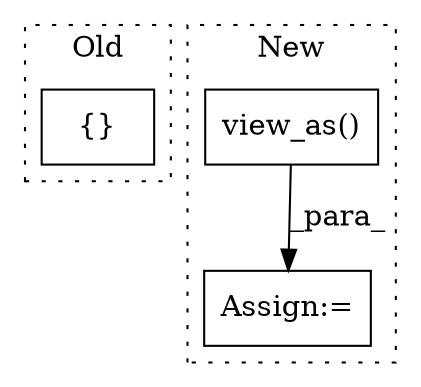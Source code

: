 digraph G {
subgraph cluster0 {
1 [label="{}" a="95" s="4840,4866" l="1,1" shape="box"];
label = "Old";
style="dotted";
}
subgraph cluster1 {
2 [label="view_as()" a="75" s="4162,4181" l="15,1" shape="box"];
3 [label="Assign:=" a="68" s="4151" l="3" shape="box"];
label = "New";
style="dotted";
}
2 -> 3 [label="_para_"];
}